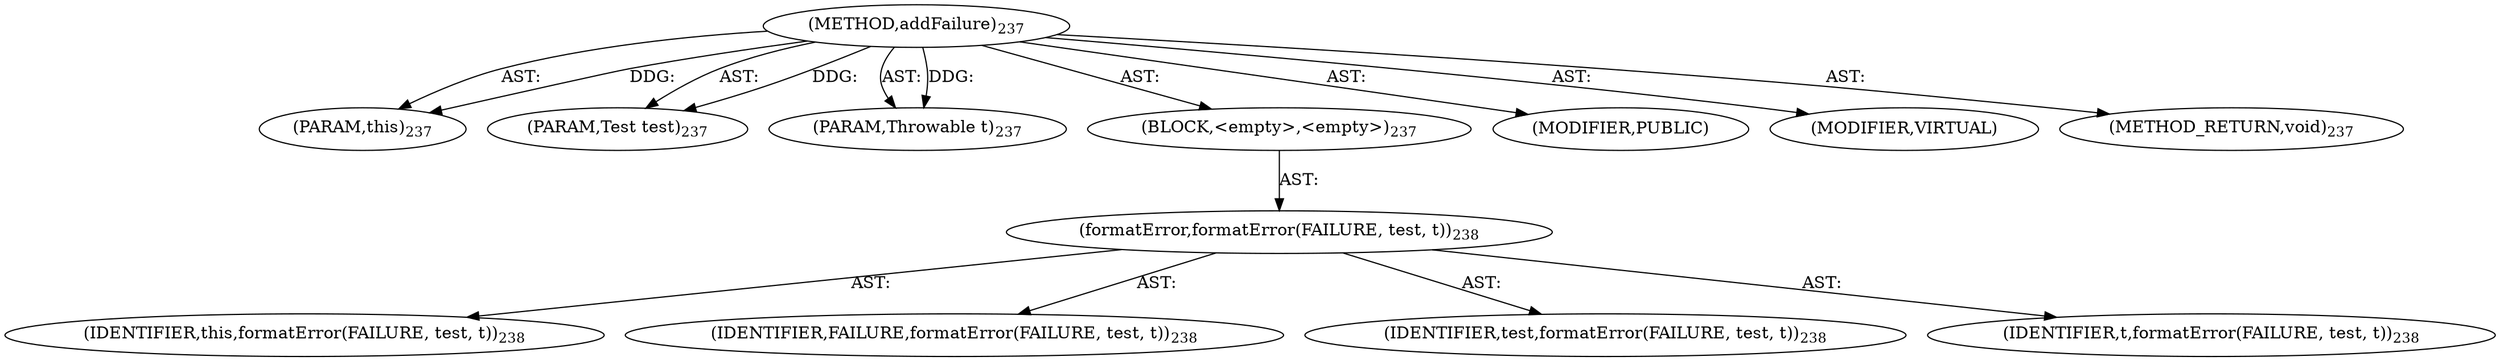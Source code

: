 digraph "addFailure" {  
"111669149705" [label = <(METHOD,addFailure)<SUB>237</SUB>> ]
"115964116996" [label = <(PARAM,this)<SUB>237</SUB>> ]
"115964117011" [label = <(PARAM,Test test)<SUB>237</SUB>> ]
"115964117012" [label = <(PARAM,Throwable t)<SUB>237</SUB>> ]
"25769803805" [label = <(BLOCK,&lt;empty&gt;,&lt;empty&gt;)<SUB>237</SUB>> ]
"30064771216" [label = <(formatError,formatError(FAILURE, test, t))<SUB>238</SUB>> ]
"68719476740" [label = <(IDENTIFIER,this,formatError(FAILURE, test, t))<SUB>238</SUB>> ]
"68719476866" [label = <(IDENTIFIER,FAILURE,formatError(FAILURE, test, t))<SUB>238</SUB>> ]
"68719476867" [label = <(IDENTIFIER,test,formatError(FAILURE, test, t))<SUB>238</SUB>> ]
"68719476868" [label = <(IDENTIFIER,t,formatError(FAILURE, test, t))<SUB>238</SUB>> ]
"133143986200" [label = <(MODIFIER,PUBLIC)> ]
"133143986201" [label = <(MODIFIER,VIRTUAL)> ]
"128849018889" [label = <(METHOD_RETURN,void)<SUB>237</SUB>> ]
  "111669149705" -> "115964116996"  [ label = "AST: "] 
  "111669149705" -> "115964117011"  [ label = "AST: "] 
  "111669149705" -> "115964117012"  [ label = "AST: "] 
  "111669149705" -> "25769803805"  [ label = "AST: "] 
  "111669149705" -> "133143986200"  [ label = "AST: "] 
  "111669149705" -> "133143986201"  [ label = "AST: "] 
  "111669149705" -> "128849018889"  [ label = "AST: "] 
  "25769803805" -> "30064771216"  [ label = "AST: "] 
  "30064771216" -> "68719476740"  [ label = "AST: "] 
  "30064771216" -> "68719476866"  [ label = "AST: "] 
  "30064771216" -> "68719476867"  [ label = "AST: "] 
  "30064771216" -> "68719476868"  [ label = "AST: "] 
  "111669149705" -> "115964116996"  [ label = "DDG: "] 
  "111669149705" -> "115964117011"  [ label = "DDG: "] 
  "111669149705" -> "115964117012"  [ label = "DDG: "] 
}
